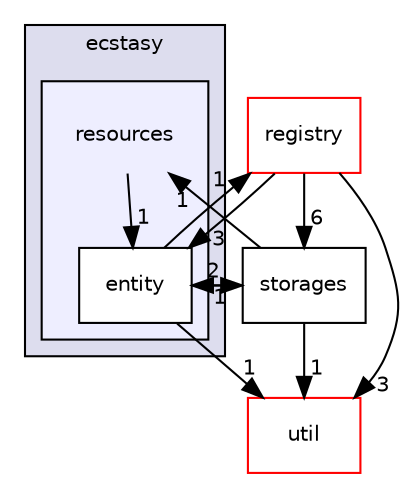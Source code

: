 digraph "src/ecstasy/resources" {
  compound=true
  node [ fontsize="10", fontname="Helvetica"];
  edge [ labelfontsize="10", labelfontname="Helvetica"];
  subgraph clusterdir_6b0b9537e2784bce85aaa1605580a3a0 {
    graph [ bgcolor="#ddddee", pencolor="black", label="ecstasy" fontname="Helvetica", fontsize="10", URL="dir_6b0b9537e2784bce85aaa1605580a3a0.html"]
  subgraph clusterdir_8c1a170fbd0a5283d7ed264cf6df56b3 {
    graph [ bgcolor="#eeeeff", pencolor="black", label="" URL="dir_8c1a170fbd0a5283d7ed264cf6df56b3.html"];
    dir_8c1a170fbd0a5283d7ed264cf6df56b3 [shape=plaintext label="resources"];
    dir_9c4985e03a334e11ec441bcb2c34f55b [shape=box label="entity" color="black" fillcolor="white" style="filled" URL="dir_9c4985e03a334e11ec441bcb2c34f55b.html"];
  }
  }
  dir_b7878ad5ecbf2506f4125b9d34c97e45 [shape=box label="util" fillcolor="white" style="filled" color="red" URL="dir_b7878ad5ecbf2506f4125b9d34c97e45.html"];
  dir_4a1419ba0e8125a1fc6aeccf1492e850 [shape=box label="storages" URL="dir_4a1419ba0e8125a1fc6aeccf1492e850.html"];
  dir_27d9dd95bf0309eb27f3bb61fbabadeb [shape=box label="registry" fillcolor="white" style="filled" color="red" URL="dir_27d9dd95bf0309eb27f3bb61fbabadeb.html"];
  dir_4a1419ba0e8125a1fc6aeccf1492e850->dir_b7878ad5ecbf2506f4125b9d34c97e45 [headlabel="1", labeldistance=1.5 headhref="dir_000019_000024.html"];
  dir_4a1419ba0e8125a1fc6aeccf1492e850->dir_8c1a170fbd0a5283d7ed264cf6df56b3 [headlabel="1", labeldistance=1.5 headhref="dir_000019_000017.html"];
  dir_4a1419ba0e8125a1fc6aeccf1492e850->dir_9c4985e03a334e11ec441bcb2c34f55b [headlabel="1", labeldistance=1.5 headhref="dir_000019_000018.html"];
  dir_8c1a170fbd0a5283d7ed264cf6df56b3->dir_9c4985e03a334e11ec441bcb2c34f55b [headlabel="1", labeldistance=1.5 headhref="dir_000017_000018.html"];
  dir_27d9dd95bf0309eb27f3bb61fbabadeb->dir_b7878ad5ecbf2506f4125b9d34c97e45 [headlabel="3", labeldistance=1.5 headhref="dir_000014_000024.html"];
  dir_27d9dd95bf0309eb27f3bb61fbabadeb->dir_4a1419ba0e8125a1fc6aeccf1492e850 [headlabel="6", labeldistance=1.5 headhref="dir_000014_000019.html"];
  dir_27d9dd95bf0309eb27f3bb61fbabadeb->dir_9c4985e03a334e11ec441bcb2c34f55b [headlabel="3", labeldistance=1.5 headhref="dir_000014_000018.html"];
  dir_9c4985e03a334e11ec441bcb2c34f55b->dir_b7878ad5ecbf2506f4125b9d34c97e45 [headlabel="1", labeldistance=1.5 headhref="dir_000018_000024.html"];
  dir_9c4985e03a334e11ec441bcb2c34f55b->dir_4a1419ba0e8125a1fc6aeccf1492e850 [headlabel="2", labeldistance=1.5 headhref="dir_000018_000019.html"];
  dir_9c4985e03a334e11ec441bcb2c34f55b->dir_27d9dd95bf0309eb27f3bb61fbabadeb [headlabel="1", labeldistance=1.5 headhref="dir_000018_000014.html"];
}
